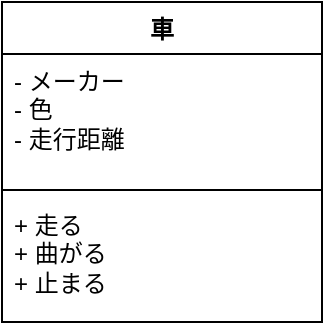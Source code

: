 <mxfile version="24.7.17">
  <diagram name="ページ1" id="uyhO57KbT8_PMBVkQdeq">
    <mxGraphModel dx="195" dy="515" grid="1" gridSize="10" guides="1" tooltips="1" connect="1" arrows="1" fold="1" page="1" pageScale="1" pageWidth="827" pageHeight="1169" math="0" shadow="0">
      <root>
        <mxCell id="0" />
        <mxCell id="1" parent="0" />
        <mxCell id="WBgAqYdGVbyWYcRKrSBQ-1" value="車" style="swimlane;fontStyle=1;align=center;verticalAlign=top;childLayout=stackLayout;horizontal=1;startSize=26;horizontalStack=0;resizeParent=1;resizeParentMax=0;resizeLast=0;collapsible=1;marginBottom=0;whiteSpace=wrap;html=1;" vertex="1" parent="1">
          <mxGeometry x="241" y="40" width="160" height="160" as="geometry" />
        </mxCell>
        <mxCell id="WBgAqYdGVbyWYcRKrSBQ-2" value="- メーカー&lt;div&gt;- 色&lt;/div&gt;&lt;div&gt;- 走行距離&lt;/div&gt;" style="text;strokeColor=none;fillColor=none;align=left;verticalAlign=top;spacingLeft=4;spacingRight=4;overflow=hidden;rotatable=0;points=[[0,0.5],[1,0.5]];portConstraint=eastwest;whiteSpace=wrap;html=1;" vertex="1" parent="WBgAqYdGVbyWYcRKrSBQ-1">
          <mxGeometry y="26" width="160" height="64" as="geometry" />
        </mxCell>
        <mxCell id="WBgAqYdGVbyWYcRKrSBQ-3" value="" style="line;strokeWidth=1;fillColor=none;align=left;verticalAlign=middle;spacingTop=-1;spacingLeft=3;spacingRight=3;rotatable=0;labelPosition=right;points=[];portConstraint=eastwest;strokeColor=inherit;" vertex="1" parent="WBgAqYdGVbyWYcRKrSBQ-1">
          <mxGeometry y="90" width="160" height="8" as="geometry" />
        </mxCell>
        <mxCell id="WBgAqYdGVbyWYcRKrSBQ-4" value="+ 走る&lt;div&gt;+ 曲がる&lt;/div&gt;&lt;div&gt;+ 止まる&lt;/div&gt;" style="text;strokeColor=none;fillColor=none;align=left;verticalAlign=top;spacingLeft=4;spacingRight=4;overflow=hidden;rotatable=0;points=[[0,0.5],[1,0.5]];portConstraint=eastwest;whiteSpace=wrap;html=1;" vertex="1" parent="WBgAqYdGVbyWYcRKrSBQ-1">
          <mxGeometry y="98" width="160" height="62" as="geometry" />
        </mxCell>
      </root>
    </mxGraphModel>
  </diagram>
</mxfile>
